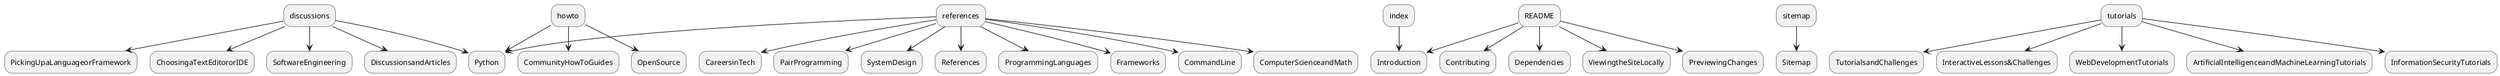 @startuml
hide empty description
discussions -down-> DiscussionsandArticles
discussions -down-> PickingUpaLanguageorFramework
discussions -down-> ChoosingaTextEditororIDE
discussions -down-> SoftwareEngineering
discussions -down-> Python
howto -down-> CommunityHowToGuides
howto -down-> Python
howto -down-> OpenSource
index -down-> Introduction
README -down-> Introduction
README -down-> Contributing
README -down-> Dependencies
README -down-> ViewingtheSiteLocally
README -down-> PreviewingChanges
references -down-> References
references -down-> ProgrammingLanguages
references -down-> Frameworks
references -down-> CommandLine
references -down-> ComputerScienceandMath
references -down-> CareersinTech
references -down-> Python
references -down-> PairProgramming
references -down-> SystemDesign
sitemap -down-> Sitemap
tutorials -down-> TutorialsandChallenges
tutorials -down-> InteractiveLessons&Challenges
tutorials -down-> WebDevelopmentTutorials
tutorials -down-> ArtificialIntelligenceandMachineLearningTutorials
tutorials -down-> InformationSecurityTutorials
@enduml